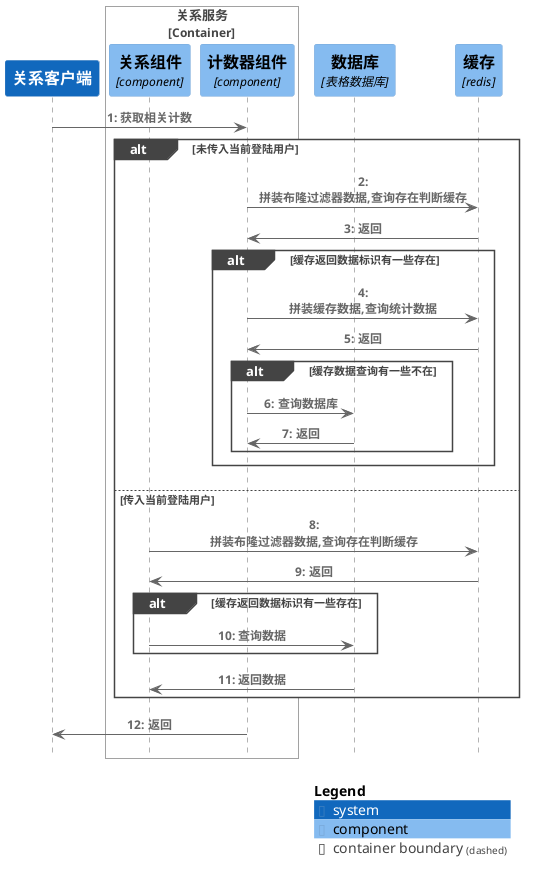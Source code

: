 @startuml
!include <C4/C4_Sequence>
SHOW_INDEX()
SHOW_LEGEND()

System(relationClient,"关系客户端")

Container_Boundary(relationService, "关系服务")
    Component(relationComponent, "关系组件", "component", "关系关注")
    Component(statComponent, "计数器组件", "component", "计数器更新")
Boundary_End()
ComponentDb(db, "数据库", "表格数据库")
ComponentDb(redis, "缓存", "redis")

Rel(relationClient, statComponent, "获取相关计数")
alt 未传入当前登陆用户
Rel(statComponent, redis, "拼装布隆过滤器数据,查询存在判断缓存")
Rel(redis, statComponent, "返回")
alt 缓存返回数据标识有一些存在
Rel(statComponent, redis, "拼装缓存数据,查询统计数据")
Rel(redis, statComponent, "返回")
alt 缓存数据查询有一些不在
Rel(statComponent, db, "查询数据库")
Rel(db, statComponent, "返回")
end
end
else 传入当前登陆用户
Rel(relationComponent, redis, "拼装布隆过滤器数据,查询存在判断缓存")
Rel(redis, relationComponent, "返回")
alt 缓存返回数据标识有一些存在
Rel(relationComponent, db, "查询数据")
end
Rel(db, relationComponent, "返回数据")
end
Rel(statComponent, relationClient, "返回")
SHOW_LEGEND()
@enduml


